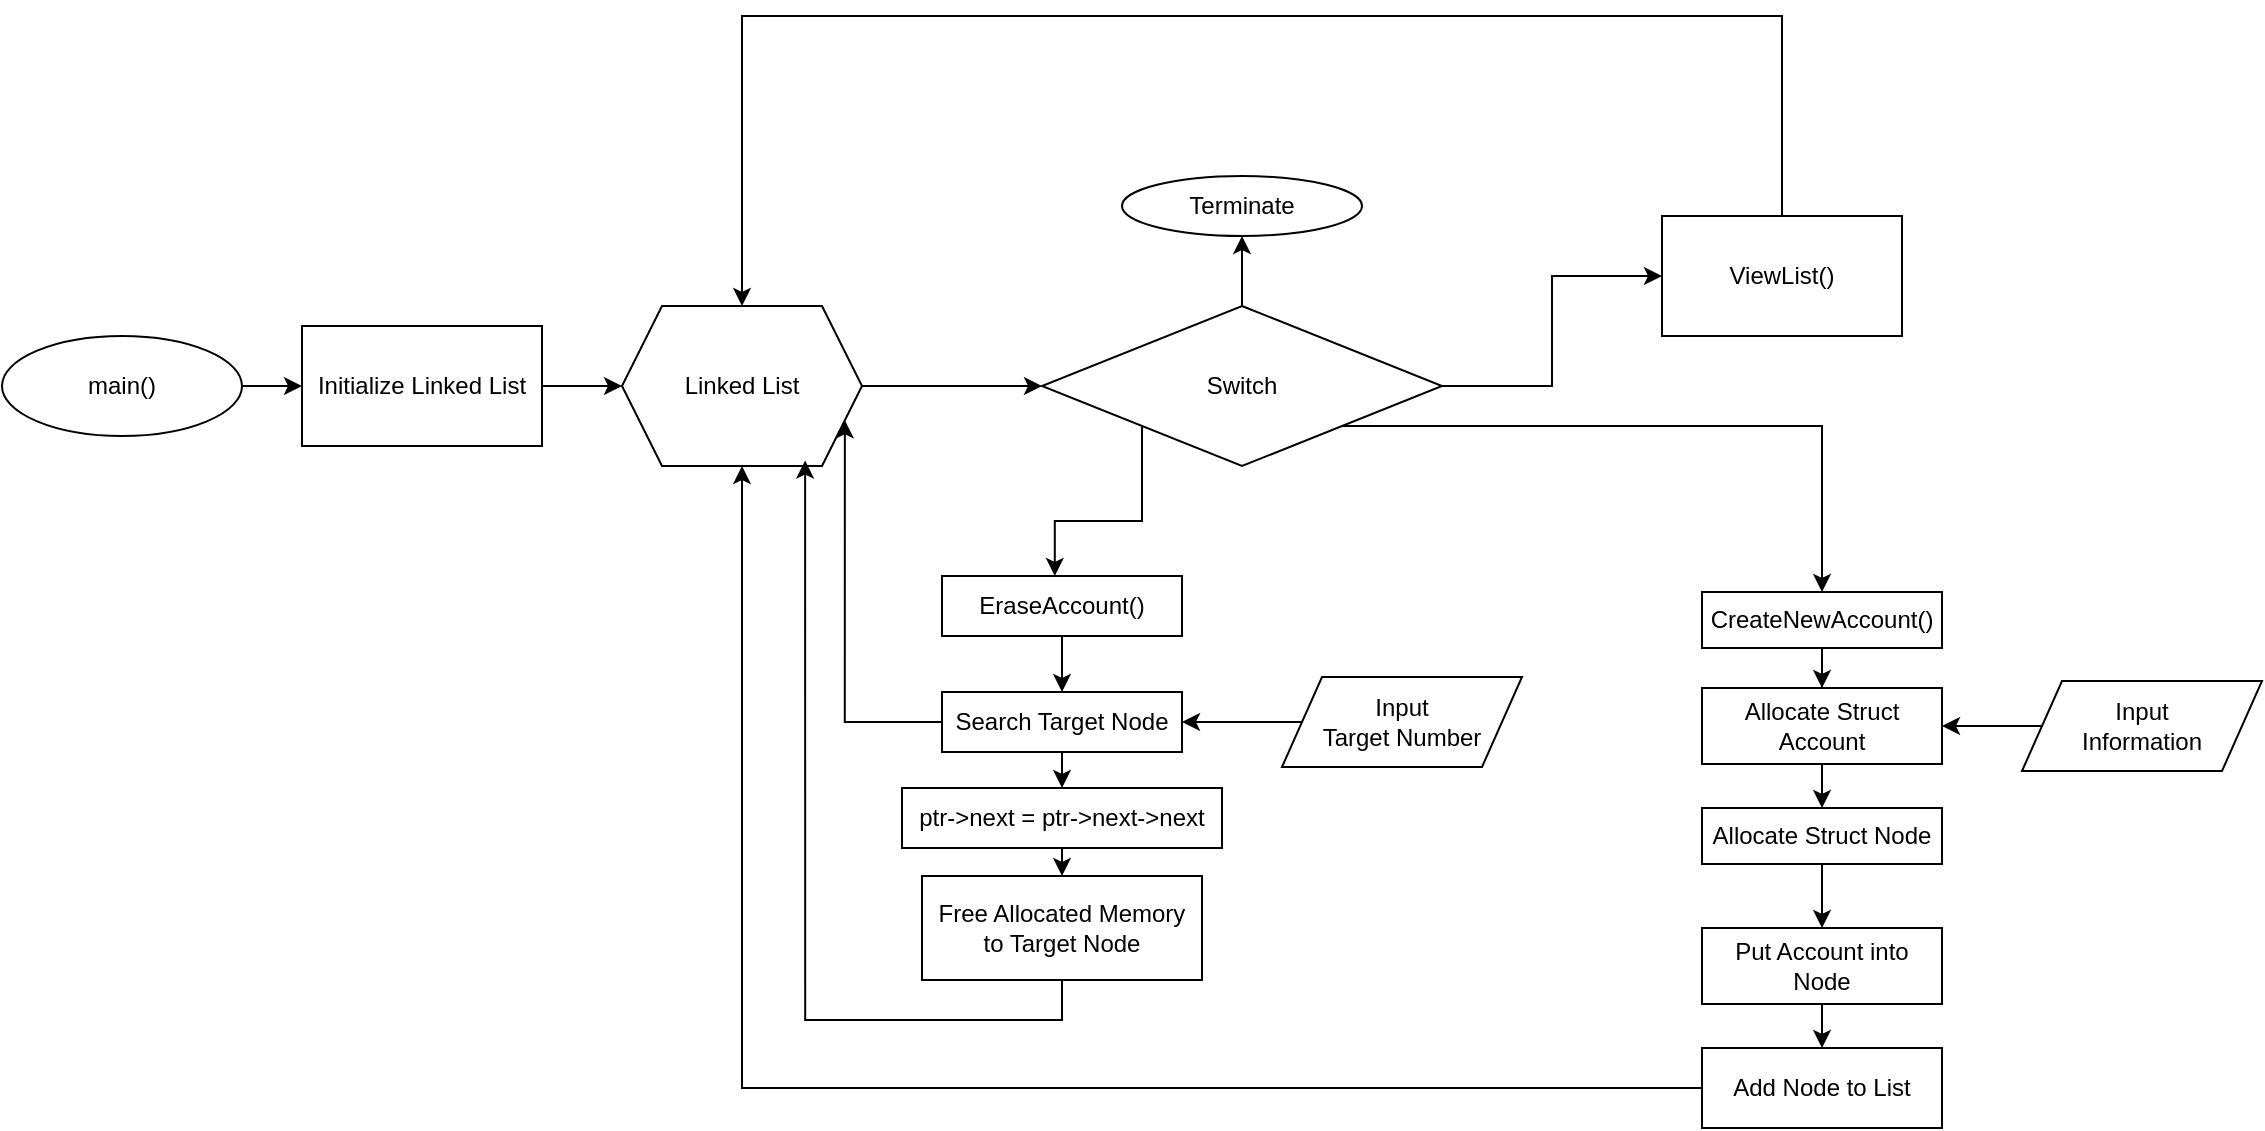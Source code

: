 <mxfile version="14.7.5" type="github">
  <diagram name="Page-1" id="b520641d-4fe3-3701-9064-5fc419738815">
    <mxGraphModel dx="1673" dy="844" grid="1" gridSize="10" guides="1" tooltips="1" connect="1" arrows="1" fold="1" page="1" pageScale="1" pageWidth="1100" pageHeight="850" background="none" math="0" shadow="0">
      <root>
        <mxCell id="0" />
        <mxCell id="1" parent="0" />
        <mxCell id="GwqZMUHpEMJSWZDbbbEn-88" style="edgeStyle=orthogonalEdgeStyle;rounded=0;orthogonalLoop=1;jettySize=auto;html=1;exitX=1;exitY=0.5;exitDx=0;exitDy=0;entryX=0;entryY=0.5;entryDx=0;entryDy=0;" edge="1" parent="1" source="GwqZMUHpEMJSWZDbbbEn-1" target="GwqZMUHpEMJSWZDbbbEn-3">
          <mxGeometry relative="1" as="geometry" />
        </mxCell>
        <mxCell id="GwqZMUHpEMJSWZDbbbEn-1" value="main()" style="ellipse;whiteSpace=wrap;html=1;" vertex="1" parent="1">
          <mxGeometry x="20" y="350" width="120" height="50" as="geometry" />
        </mxCell>
        <mxCell id="GwqZMUHpEMJSWZDbbbEn-87" style="edgeStyle=orthogonalEdgeStyle;rounded=0;orthogonalLoop=1;jettySize=auto;html=1;exitX=1;exitY=0.5;exitDx=0;exitDy=0;entryX=0;entryY=0.5;entryDx=0;entryDy=0;" edge="1" parent="1" source="GwqZMUHpEMJSWZDbbbEn-3" target="GwqZMUHpEMJSWZDbbbEn-60">
          <mxGeometry relative="1" as="geometry" />
        </mxCell>
        <mxCell id="GwqZMUHpEMJSWZDbbbEn-3" value="Initialize Linked List" style="rounded=0;whiteSpace=wrap;html=1;" vertex="1" parent="1">
          <mxGeometry x="170" y="345" width="120" height="60" as="geometry" />
        </mxCell>
        <mxCell id="GwqZMUHpEMJSWZDbbbEn-63" style="edgeStyle=orthogonalEdgeStyle;rounded=0;orthogonalLoop=1;jettySize=auto;html=1;exitX=1;exitY=1;exitDx=0;exitDy=0;" edge="1" parent="1" source="GwqZMUHpEMJSWZDbbbEn-5" target="GwqZMUHpEMJSWZDbbbEn-7">
          <mxGeometry relative="1" as="geometry" />
        </mxCell>
        <mxCell id="GwqZMUHpEMJSWZDbbbEn-89" style="edgeStyle=orthogonalEdgeStyle;rounded=0;orthogonalLoop=1;jettySize=auto;html=1;exitX=1;exitY=0.5;exitDx=0;exitDy=0;" edge="1" parent="1" source="GwqZMUHpEMJSWZDbbbEn-5" target="GwqZMUHpEMJSWZDbbbEn-8">
          <mxGeometry relative="1" as="geometry" />
        </mxCell>
        <mxCell id="GwqZMUHpEMJSWZDbbbEn-91" style="edgeStyle=orthogonalEdgeStyle;rounded=0;orthogonalLoop=1;jettySize=auto;html=1;exitX=0.5;exitY=0;exitDx=0;exitDy=0;" edge="1" parent="1" source="GwqZMUHpEMJSWZDbbbEn-5" target="GwqZMUHpEMJSWZDbbbEn-92">
          <mxGeometry relative="1" as="geometry">
            <mxPoint x="640" y="290" as="targetPoint" />
          </mxGeometry>
        </mxCell>
        <mxCell id="GwqZMUHpEMJSWZDbbbEn-101" style="edgeStyle=orthogonalEdgeStyle;rounded=0;orthogonalLoop=1;jettySize=auto;html=1;exitX=0;exitY=1;exitDx=0;exitDy=0;entryX=0.47;entryY=0;entryDx=0;entryDy=0;entryPerimeter=0;" edge="1" parent="1" source="GwqZMUHpEMJSWZDbbbEn-5" target="GwqZMUHpEMJSWZDbbbEn-9">
          <mxGeometry relative="1" as="geometry" />
        </mxCell>
        <mxCell id="GwqZMUHpEMJSWZDbbbEn-5" value="Switch" style="rhombus;whiteSpace=wrap;html=1;" vertex="1" parent="1">
          <mxGeometry x="540" y="335" width="200" height="80" as="geometry" />
        </mxCell>
        <mxCell id="GwqZMUHpEMJSWZDbbbEn-64" style="edgeStyle=orthogonalEdgeStyle;rounded=0;orthogonalLoop=1;jettySize=auto;html=1;exitX=0.5;exitY=1;exitDx=0;exitDy=0;" edge="1" parent="1" source="GwqZMUHpEMJSWZDbbbEn-7" target="GwqZMUHpEMJSWZDbbbEn-11">
          <mxGeometry relative="1" as="geometry" />
        </mxCell>
        <mxCell id="GwqZMUHpEMJSWZDbbbEn-7" value="CreateNewAccount()" style="rounded=0;whiteSpace=wrap;html=1;" vertex="1" parent="1">
          <mxGeometry x="870" y="478" width="120" height="28" as="geometry" />
        </mxCell>
        <mxCell id="GwqZMUHpEMJSWZDbbbEn-90" style="edgeStyle=orthogonalEdgeStyle;rounded=0;orthogonalLoop=1;jettySize=auto;html=1;exitX=0.5;exitY=0;exitDx=0;exitDy=0;entryX=0.5;entryY=0;entryDx=0;entryDy=0;" edge="1" parent="1" source="GwqZMUHpEMJSWZDbbbEn-8" target="GwqZMUHpEMJSWZDbbbEn-60">
          <mxGeometry relative="1" as="geometry">
            <Array as="points">
              <mxPoint x="910" y="190" />
              <mxPoint x="390" y="190" />
            </Array>
          </mxGeometry>
        </mxCell>
        <mxCell id="GwqZMUHpEMJSWZDbbbEn-8" value="ViewList()" style="rounded=0;whiteSpace=wrap;html=1;" vertex="1" parent="1">
          <mxGeometry x="850" y="290" width="120" height="60" as="geometry" />
        </mxCell>
        <mxCell id="GwqZMUHpEMJSWZDbbbEn-80" style="edgeStyle=orthogonalEdgeStyle;rounded=0;orthogonalLoop=1;jettySize=auto;html=1;exitX=0.5;exitY=1;exitDx=0;exitDy=0;entryX=0.5;entryY=0;entryDx=0;entryDy=0;" edge="1" parent="1" source="GwqZMUHpEMJSWZDbbbEn-9" target="GwqZMUHpEMJSWZDbbbEn-75">
          <mxGeometry relative="1" as="geometry" />
        </mxCell>
        <mxCell id="GwqZMUHpEMJSWZDbbbEn-9" value="EraseAccount()" style="rounded=0;whiteSpace=wrap;html=1;" vertex="1" parent="1">
          <mxGeometry x="490" y="470" width="120" height="30" as="geometry" />
        </mxCell>
        <mxCell id="GwqZMUHpEMJSWZDbbbEn-65" style="edgeStyle=orthogonalEdgeStyle;rounded=0;orthogonalLoop=1;jettySize=auto;html=1;exitX=0.5;exitY=1;exitDx=0;exitDy=0;" edge="1" parent="1" source="GwqZMUHpEMJSWZDbbbEn-11" target="GwqZMUHpEMJSWZDbbbEn-12">
          <mxGeometry relative="1" as="geometry" />
        </mxCell>
        <mxCell id="GwqZMUHpEMJSWZDbbbEn-11" value="Allocate Struct Account" style="rounded=0;whiteSpace=wrap;html=1;" vertex="1" parent="1">
          <mxGeometry x="870" y="526" width="120" height="38" as="geometry" />
        </mxCell>
        <mxCell id="GwqZMUHpEMJSWZDbbbEn-66" style="edgeStyle=orthogonalEdgeStyle;rounded=0;orthogonalLoop=1;jettySize=auto;html=1;exitX=0.5;exitY=1;exitDx=0;exitDy=0;entryX=0.5;entryY=0;entryDx=0;entryDy=0;" edge="1" parent="1" source="GwqZMUHpEMJSWZDbbbEn-12" target="GwqZMUHpEMJSWZDbbbEn-13">
          <mxGeometry relative="1" as="geometry" />
        </mxCell>
        <mxCell id="GwqZMUHpEMJSWZDbbbEn-12" value="Allocate Struct Node" style="rounded=0;whiteSpace=wrap;html=1;" vertex="1" parent="1">
          <mxGeometry x="870" y="586" width="120" height="28" as="geometry" />
        </mxCell>
        <mxCell id="GwqZMUHpEMJSWZDbbbEn-70" style="edgeStyle=orthogonalEdgeStyle;rounded=0;orthogonalLoop=1;jettySize=auto;html=1;exitX=0.5;exitY=1;exitDx=0;exitDy=0;" edge="1" parent="1" source="GwqZMUHpEMJSWZDbbbEn-13" target="GwqZMUHpEMJSWZDbbbEn-14">
          <mxGeometry relative="1" as="geometry" />
        </mxCell>
        <mxCell id="GwqZMUHpEMJSWZDbbbEn-13" value="Put Account into Node" style="rounded=0;whiteSpace=wrap;html=1;" vertex="1" parent="1">
          <mxGeometry x="870" y="646" width="120" height="38" as="geometry" />
        </mxCell>
        <mxCell id="GwqZMUHpEMJSWZDbbbEn-71" style="edgeStyle=orthogonalEdgeStyle;rounded=0;orthogonalLoop=1;jettySize=auto;html=1;exitX=0;exitY=0.5;exitDx=0;exitDy=0;entryX=0.5;entryY=1;entryDx=0;entryDy=0;" edge="1" parent="1" source="GwqZMUHpEMJSWZDbbbEn-14" target="GwqZMUHpEMJSWZDbbbEn-60">
          <mxGeometry relative="1" as="geometry" />
        </mxCell>
        <mxCell id="GwqZMUHpEMJSWZDbbbEn-14" value="Add Node to List" style="rounded=0;whiteSpace=wrap;html=1;" vertex="1" parent="1">
          <mxGeometry x="870" y="706" width="120" height="40" as="geometry" />
        </mxCell>
        <mxCell id="GwqZMUHpEMJSWZDbbbEn-86" style="edgeStyle=orthogonalEdgeStyle;rounded=0;orthogonalLoop=1;jettySize=auto;html=1;exitX=1;exitY=0.5;exitDx=0;exitDy=0;entryX=0;entryY=0.5;entryDx=0;entryDy=0;" edge="1" parent="1" source="GwqZMUHpEMJSWZDbbbEn-60" target="GwqZMUHpEMJSWZDbbbEn-5">
          <mxGeometry relative="1" as="geometry" />
        </mxCell>
        <mxCell id="GwqZMUHpEMJSWZDbbbEn-60" value="Linked List" style="shape=hexagon;perimeter=hexagonPerimeter2;whiteSpace=wrap;html=1;fixedSize=1;" vertex="1" parent="1">
          <mxGeometry x="330" y="335" width="120" height="80" as="geometry" />
        </mxCell>
        <mxCell id="GwqZMUHpEMJSWZDbbbEn-81" style="edgeStyle=orthogonalEdgeStyle;rounded=0;orthogonalLoop=1;jettySize=auto;html=1;exitX=0;exitY=0.5;exitDx=0;exitDy=0;entryX=1;entryY=0.75;entryDx=0;entryDy=0;" edge="1" parent="1" source="GwqZMUHpEMJSWZDbbbEn-75" target="GwqZMUHpEMJSWZDbbbEn-60">
          <mxGeometry relative="1" as="geometry">
            <mxPoint x="432" y="381" as="targetPoint" />
          </mxGeometry>
        </mxCell>
        <mxCell id="GwqZMUHpEMJSWZDbbbEn-82" style="edgeStyle=orthogonalEdgeStyle;rounded=0;orthogonalLoop=1;jettySize=auto;html=1;exitX=0.5;exitY=1;exitDx=0;exitDy=0;entryX=0.5;entryY=0;entryDx=0;entryDy=0;" edge="1" parent="1" source="GwqZMUHpEMJSWZDbbbEn-75" target="GwqZMUHpEMJSWZDbbbEn-77">
          <mxGeometry relative="1" as="geometry" />
        </mxCell>
        <mxCell id="GwqZMUHpEMJSWZDbbbEn-75" value="Search Target Node" style="rounded=0;whiteSpace=wrap;html=1;" vertex="1" parent="1">
          <mxGeometry x="490" y="528" width="120" height="30" as="geometry" />
        </mxCell>
        <mxCell id="GwqZMUHpEMJSWZDbbbEn-76" style="edgeStyle=orthogonalEdgeStyle;rounded=0;orthogonalLoop=1;jettySize=auto;html=1;exitX=0.5;exitY=1;exitDx=0;exitDy=0;" edge="1" parent="1" source="GwqZMUHpEMJSWZDbbbEn-9" target="GwqZMUHpEMJSWZDbbbEn-9">
          <mxGeometry relative="1" as="geometry" />
        </mxCell>
        <mxCell id="GwqZMUHpEMJSWZDbbbEn-84" style="edgeStyle=orthogonalEdgeStyle;rounded=0;orthogonalLoop=1;jettySize=auto;html=1;exitX=0.5;exitY=1;exitDx=0;exitDy=0;entryX=0.5;entryY=0;entryDx=0;entryDy=0;" edge="1" parent="1" source="GwqZMUHpEMJSWZDbbbEn-77" target="GwqZMUHpEMJSWZDbbbEn-78">
          <mxGeometry relative="1" as="geometry" />
        </mxCell>
        <mxCell id="GwqZMUHpEMJSWZDbbbEn-77" value="ptr-&amp;gt;next = ptr-&amp;gt;next-&amp;gt;next" style="rounded=0;whiteSpace=wrap;html=1;" vertex="1" parent="1">
          <mxGeometry x="470" y="576" width="160" height="30" as="geometry" />
        </mxCell>
        <mxCell id="GwqZMUHpEMJSWZDbbbEn-85" style="edgeStyle=orthogonalEdgeStyle;rounded=0;orthogonalLoop=1;jettySize=auto;html=1;exitX=0.5;exitY=1;exitDx=0;exitDy=0;entryX=0.763;entryY=0.966;entryDx=0;entryDy=0;entryPerimeter=0;" edge="1" parent="1" source="GwqZMUHpEMJSWZDbbbEn-78" target="GwqZMUHpEMJSWZDbbbEn-60">
          <mxGeometry relative="1" as="geometry" />
        </mxCell>
        <mxCell id="GwqZMUHpEMJSWZDbbbEn-78" value="Free Allocated Memory &lt;br&gt;to Target Node" style="rounded=0;whiteSpace=wrap;html=1;" vertex="1" parent="1">
          <mxGeometry x="480" y="620" width="140" height="52" as="geometry" />
        </mxCell>
        <mxCell id="GwqZMUHpEMJSWZDbbbEn-92" value="Terminate" style="ellipse;whiteSpace=wrap;html=1;" vertex="1" parent="1">
          <mxGeometry x="580" y="270" width="120" height="30" as="geometry" />
        </mxCell>
        <mxCell id="GwqZMUHpEMJSWZDbbbEn-98" style="edgeStyle=orthogonalEdgeStyle;rounded=0;orthogonalLoop=1;jettySize=auto;html=1;exitX=0;exitY=0.5;exitDx=0;exitDy=0;" edge="1" parent="1" source="GwqZMUHpEMJSWZDbbbEn-96">
          <mxGeometry relative="1" as="geometry">
            <mxPoint x="990" y="545" as="targetPoint" />
          </mxGeometry>
        </mxCell>
        <mxCell id="GwqZMUHpEMJSWZDbbbEn-96" value="Input &lt;br&gt;Information" style="shape=parallelogram;perimeter=parallelogramPerimeter;whiteSpace=wrap;html=1;fixedSize=1;" vertex="1" parent="1">
          <mxGeometry x="1030" y="522.5" width="120" height="45" as="geometry" />
        </mxCell>
        <mxCell id="GwqZMUHpEMJSWZDbbbEn-100" style="edgeStyle=orthogonalEdgeStyle;rounded=0;orthogonalLoop=1;jettySize=auto;html=1;exitX=0;exitY=0.5;exitDx=0;exitDy=0;entryX=1;entryY=0.5;entryDx=0;entryDy=0;" edge="1" parent="1" source="GwqZMUHpEMJSWZDbbbEn-99" target="GwqZMUHpEMJSWZDbbbEn-75">
          <mxGeometry relative="1" as="geometry" />
        </mxCell>
        <mxCell id="GwqZMUHpEMJSWZDbbbEn-99" value="Input &lt;br&gt;Target Number" style="shape=parallelogram;perimeter=parallelogramPerimeter;whiteSpace=wrap;html=1;fixedSize=1;" vertex="1" parent="1">
          <mxGeometry x="660" y="520.5" width="120" height="45" as="geometry" />
        </mxCell>
      </root>
    </mxGraphModel>
  </diagram>
</mxfile>
